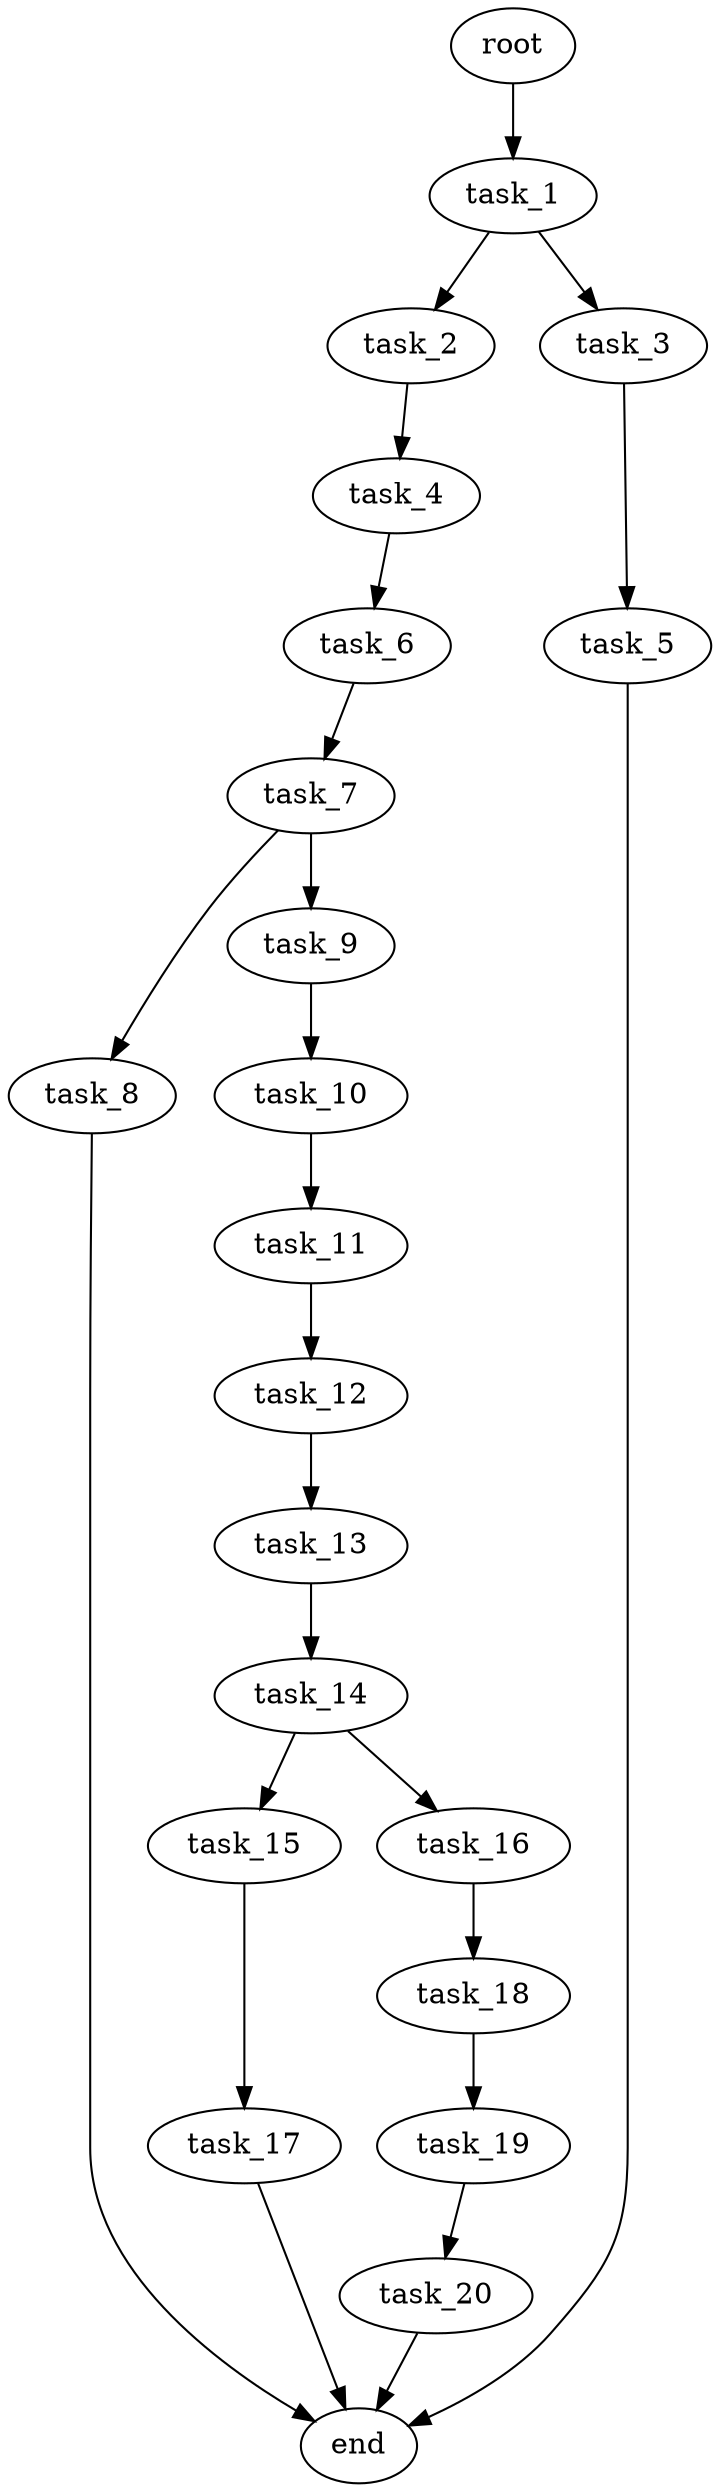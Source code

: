 digraph G {
  root [size="0.000000e+00"];
  task_1 [size="7.625345e+10"];
  task_2 [size="5.394251e+10"];
  task_3 [size="7.786486e+10"];
  task_4 [size="5.304006e+10"];
  task_5 [size="6.718389e+07"];
  task_6 [size="3.242236e+10"];
  task_7 [size="1.957479e+09"];
  task_8 [size="9.291057e+10"];
  task_9 [size="8.787340e+10"];
  task_10 [size="8.316824e+10"];
  task_11 [size="3.075834e+10"];
  task_12 [size="5.801937e+09"];
  task_13 [size="8.780218e+10"];
  task_14 [size="9.469548e+10"];
  task_15 [size="8.574489e+09"];
  task_16 [size="4.860419e+10"];
  task_17 [size="6.930560e+09"];
  task_18 [size="7.606261e+10"];
  task_19 [size="7.658578e+10"];
  task_20 [size="1.284786e+10"];
  end [size="0.000000e+00"];

  root -> task_1 [size="1.000000e-12"];
  task_1 -> task_2 [size="5.394251e+08"];
  task_1 -> task_3 [size="7.786486e+08"];
  task_2 -> task_4 [size="5.304006e+08"];
  task_3 -> task_5 [size="6.718389e+05"];
  task_4 -> task_6 [size="3.242236e+08"];
  task_5 -> end [size="1.000000e-12"];
  task_6 -> task_7 [size="1.957479e+07"];
  task_7 -> task_8 [size="9.291057e+08"];
  task_7 -> task_9 [size="8.787340e+08"];
  task_8 -> end [size="1.000000e-12"];
  task_9 -> task_10 [size="8.316824e+08"];
  task_10 -> task_11 [size="3.075834e+08"];
  task_11 -> task_12 [size="5.801937e+07"];
  task_12 -> task_13 [size="8.780218e+08"];
  task_13 -> task_14 [size="9.469548e+08"];
  task_14 -> task_15 [size="8.574489e+07"];
  task_14 -> task_16 [size="4.860419e+08"];
  task_15 -> task_17 [size="6.930560e+07"];
  task_16 -> task_18 [size="7.606261e+08"];
  task_17 -> end [size="1.000000e-12"];
  task_18 -> task_19 [size="7.658578e+08"];
  task_19 -> task_20 [size="1.284786e+08"];
  task_20 -> end [size="1.000000e-12"];
}
